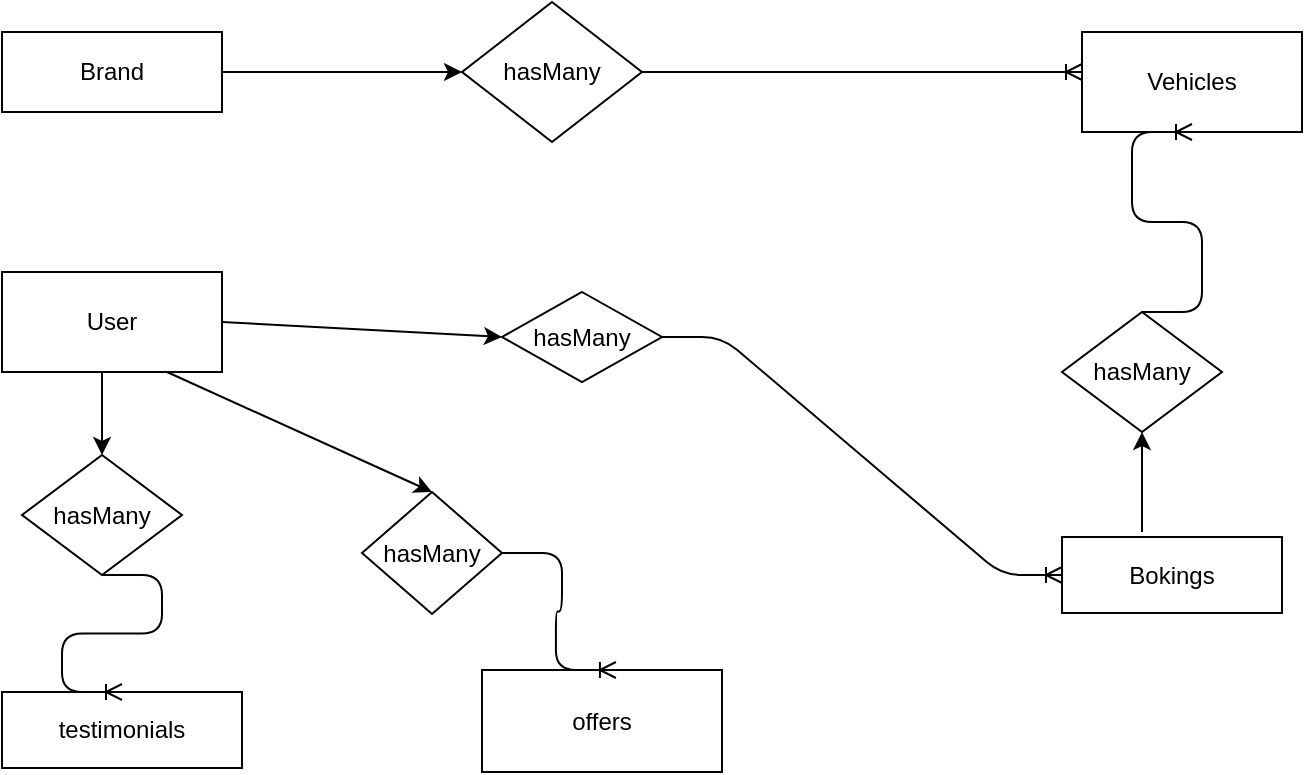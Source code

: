 <mxfile version="10.6.0" type="device"><diagram id="3o70fMEHMUnuyC6M7DTM" name="Page-1"><mxGraphModel dx="1080" dy="413" grid="1" gridSize="10" guides="1" tooltips="1" connect="1" arrows="1" fold="1" page="1" pageScale="1" pageWidth="850" pageHeight="1100" math="0" shadow="0"><root><mxCell id="0"/><mxCell id="1" parent="0"/><mxCell id="K2A6_kFtUTR1ur039tiz-1" value="Brand" style="rounded=0;whiteSpace=wrap;html=1;" vertex="1" parent="1"><mxGeometry x="10" y="40" width="110" height="40" as="geometry"/></mxCell><mxCell id="K2A6_kFtUTR1ur039tiz-2" value="hasMany" style="rhombus;whiteSpace=wrap;html=1;" vertex="1" parent="1"><mxGeometry x="240" y="25" width="90" height="70" as="geometry"/></mxCell><mxCell id="K2A6_kFtUTR1ur039tiz-3" value="" style="endArrow=classic;html=1;exitX=1;exitY=0.5;exitDx=0;exitDy=0;entryX=0;entryY=0.5;entryDx=0;entryDy=0;" edge="1" parent="1" source="K2A6_kFtUTR1ur039tiz-1" target="K2A6_kFtUTR1ur039tiz-2"><mxGeometry width="50" height="50" relative="1" as="geometry"><mxPoint x="160" y="80" as="sourcePoint"/><mxPoint x="210" y="30" as="targetPoint"/></mxGeometry></mxCell><mxCell id="K2A6_kFtUTR1ur039tiz-4" value="" style="edgeStyle=entityRelationEdgeStyle;fontSize=12;html=1;endArrow=ERoneToMany;exitX=1;exitY=0.5;exitDx=0;exitDy=0;" edge="1" parent="1" source="K2A6_kFtUTR1ur039tiz-2"><mxGeometry width="100" height="100" relative="1" as="geometry"><mxPoint x="370" y="120" as="sourcePoint"/><mxPoint x="550" y="60" as="targetPoint"/></mxGeometry></mxCell><mxCell id="K2A6_kFtUTR1ur039tiz-5" value="Vehicles" style="rounded=0;whiteSpace=wrap;html=1;" vertex="1" parent="1"><mxGeometry x="550" y="40" width="110" height="50" as="geometry"/></mxCell><mxCell id="K2A6_kFtUTR1ur039tiz-6" value="User" style="rounded=0;whiteSpace=wrap;html=1;" vertex="1" parent="1"><mxGeometry x="10" y="160" width="110" height="50" as="geometry"/></mxCell><mxCell id="K2A6_kFtUTR1ur039tiz-7" value="hasMany" style="rhombus;whiteSpace=wrap;html=1;" vertex="1" parent="1"><mxGeometry x="260" y="170" width="80" height="45" as="geometry"/></mxCell><mxCell id="K2A6_kFtUTR1ur039tiz-8" value="" style="endArrow=classic;html=1;exitX=1;exitY=0.5;exitDx=0;exitDy=0;entryX=0;entryY=0.5;entryDx=0;entryDy=0;" edge="1" parent="1" source="K2A6_kFtUTR1ur039tiz-6" target="K2A6_kFtUTR1ur039tiz-7"><mxGeometry width="50" height="50" relative="1" as="geometry"><mxPoint x="160" y="340" as="sourcePoint"/><mxPoint x="210" y="290" as="targetPoint"/></mxGeometry></mxCell><mxCell id="K2A6_kFtUTR1ur039tiz-9" value="Bokings" style="rounded=0;whiteSpace=wrap;html=1;" vertex="1" parent="1"><mxGeometry x="540" y="292.5" width="110" height="38" as="geometry"/></mxCell><mxCell id="K2A6_kFtUTR1ur039tiz-10" value="" style="edgeStyle=entityRelationEdgeStyle;fontSize=12;html=1;endArrow=ERoneToMany;exitX=1;exitY=0.5;exitDx=0;exitDy=0;entryX=0;entryY=0.5;entryDx=0;entryDy=0;" edge="1" parent="1" source="K2A6_kFtUTR1ur039tiz-7" target="K2A6_kFtUTR1ur039tiz-9"><mxGeometry width="100" height="100" relative="1" as="geometry"><mxPoint x="380" y="380" as="sourcePoint"/><mxPoint x="480" y="280" as="targetPoint"/></mxGeometry></mxCell><mxCell id="K2A6_kFtUTR1ur039tiz-11" value="" style="endArrow=classic;html=1;" edge="1" parent="1"><mxGeometry width="50" height="50" relative="1" as="geometry"><mxPoint x="580" y="290" as="sourcePoint"/><mxPoint x="580" y="240" as="targetPoint"/></mxGeometry></mxCell><mxCell id="K2A6_kFtUTR1ur039tiz-12" value="hasMany" style="rhombus;whiteSpace=wrap;html=1;" vertex="1" parent="1"><mxGeometry x="540" y="180" width="80" height="60" as="geometry"/></mxCell><mxCell id="K2A6_kFtUTR1ur039tiz-14" value="" style="edgeStyle=entityRelationEdgeStyle;fontSize=12;html=1;endArrow=ERoneToMany;entryX=0.5;entryY=1;entryDx=0;entryDy=0;exitX=0.5;exitY=0;exitDx=0;exitDy=0;" edge="1" parent="1" source="K2A6_kFtUTR1ur039tiz-12" target="K2A6_kFtUTR1ur039tiz-5"><mxGeometry width="100" height="100" relative="1" as="geometry"><mxPoint x="560" y="200" as="sourcePoint"/><mxPoint x="660" y="100" as="targetPoint"/></mxGeometry></mxCell><mxCell id="K2A6_kFtUTR1ur039tiz-15" value="testimonials" style="rounded=0;whiteSpace=wrap;html=1;" vertex="1" parent="1"><mxGeometry x="10" y="370" width="120" height="38" as="geometry"/></mxCell><mxCell id="K2A6_kFtUTR1ur039tiz-16" value="hasMany" style="rhombus;whiteSpace=wrap;html=1;" vertex="1" parent="1"><mxGeometry x="20" y="251.5" width="80" height="60" as="geometry"/></mxCell><mxCell id="K2A6_kFtUTR1ur039tiz-18" value="" style="endArrow=classic;html=1;entryX=0.5;entryY=0;entryDx=0;entryDy=0;" edge="1" parent="1" target="K2A6_kFtUTR1ur039tiz-16"><mxGeometry width="50" height="50" relative="1" as="geometry"><mxPoint x="60" y="210" as="sourcePoint"/><mxPoint x="170" y="240" as="targetPoint"/></mxGeometry></mxCell><mxCell id="K2A6_kFtUTR1ur039tiz-19" value="" style="edgeStyle=entityRelationEdgeStyle;fontSize=12;html=1;endArrow=ERoneToMany;exitX=0.5;exitY=1;exitDx=0;exitDy=0;entryX=0.5;entryY=0;entryDx=0;entryDy=0;" edge="1" parent="1" source="K2A6_kFtUTR1ur039tiz-16" target="K2A6_kFtUTR1ur039tiz-15"><mxGeometry width="100" height="100" relative="1" as="geometry"><mxPoint x="270" y="380" as="sourcePoint"/><mxPoint x="370" y="280" as="targetPoint"/></mxGeometry></mxCell><mxCell id="K2A6_kFtUTR1ur039tiz-20" value="offers" style="rounded=0;whiteSpace=wrap;html=1;" vertex="1" parent="1"><mxGeometry x="250" y="359" width="120" height="51" as="geometry"/></mxCell><mxCell id="K2A6_kFtUTR1ur039tiz-21" value="hasMany" style="rhombus;whiteSpace=wrap;html=1;" vertex="1" parent="1"><mxGeometry x="190" y="270" width="70" height="61" as="geometry"/></mxCell><mxCell id="K2A6_kFtUTR1ur039tiz-22" value="" style="endArrow=classic;html=1;exitX=0.75;exitY=1;exitDx=0;exitDy=0;entryX=0.5;entryY=0;entryDx=0;entryDy=0;" edge="1" parent="1" source="K2A6_kFtUTR1ur039tiz-6" target="K2A6_kFtUTR1ur039tiz-21"><mxGeometry width="50" height="50" relative="1" as="geometry"><mxPoint x="160" y="290" as="sourcePoint"/><mxPoint x="210" y="240" as="targetPoint"/></mxGeometry></mxCell><mxCell id="K2A6_kFtUTR1ur039tiz-23" value="" style="edgeStyle=entityRelationEdgeStyle;fontSize=12;html=1;endArrow=ERoneToMany;exitX=1;exitY=0.5;exitDx=0;exitDy=0;entryX=0.558;entryY=0;entryDx=0;entryDy=0;entryPerimeter=0;" edge="1" parent="1" source="K2A6_kFtUTR1ur039tiz-21" target="K2A6_kFtUTR1ur039tiz-20"><mxGeometry width="100" height="100" relative="1" as="geometry"><mxPoint x="310" y="380" as="sourcePoint"/><mxPoint x="410" y="280" as="targetPoint"/></mxGeometry></mxCell></root></mxGraphModel></diagram></mxfile>